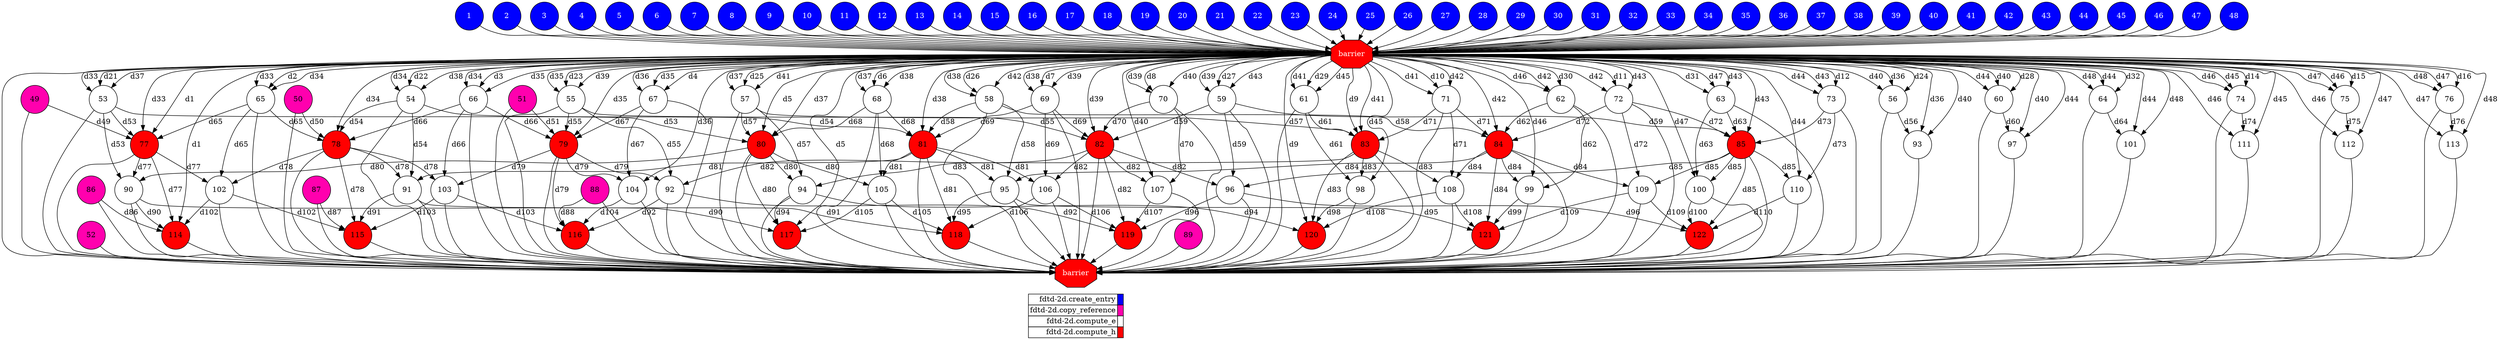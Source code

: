 digraph {
  rankdir=TB;
  labeljust="l";
  subgraph dependence_graph {
    ranksep=0.20;
    node[height=0.75];

1[shape=circle, style=filled fillcolor="#0000ff" fontcolor="#ffffff"];
2[shape=circle, style=filled fillcolor="#0000ff" fontcolor="#ffffff"];
3[shape=circle, style=filled fillcolor="#0000ff" fontcolor="#ffffff"];
4[shape=circle, style=filled fillcolor="#0000ff" fontcolor="#ffffff"];
5[shape=circle, style=filled fillcolor="#0000ff" fontcolor="#ffffff"];
6[shape=circle, style=filled fillcolor="#0000ff" fontcolor="#ffffff"];
7[shape=circle, style=filled fillcolor="#0000ff" fontcolor="#ffffff"];
8[shape=circle, style=filled fillcolor="#0000ff" fontcolor="#ffffff"];
9[shape=circle, style=filled fillcolor="#0000ff" fontcolor="#ffffff"];
10[shape=circle, style=filled fillcolor="#0000ff" fontcolor="#ffffff"];
11[shape=circle, style=filled fillcolor="#0000ff" fontcolor="#ffffff"];
12[shape=circle, style=filled fillcolor="#0000ff" fontcolor="#ffffff"];
13[shape=circle, style=filled fillcolor="#0000ff" fontcolor="#ffffff"];
14[shape=circle, style=filled fillcolor="#0000ff" fontcolor="#ffffff"];
15[shape=circle, style=filled fillcolor="#0000ff" fontcolor="#ffffff"];
16[shape=circle, style=filled fillcolor="#0000ff" fontcolor="#ffffff"];
17[shape=circle, style=filled fillcolor="#0000ff" fontcolor="#ffffff"];
18[shape=circle, style=filled fillcolor="#0000ff" fontcolor="#ffffff"];
19[shape=circle, style=filled fillcolor="#0000ff" fontcolor="#ffffff"];
20[shape=circle, style=filled fillcolor="#0000ff" fontcolor="#ffffff"];
21[shape=circle, style=filled fillcolor="#0000ff" fontcolor="#ffffff"];
22[shape=circle, style=filled fillcolor="#0000ff" fontcolor="#ffffff"];
23[shape=circle, style=filled fillcolor="#0000ff" fontcolor="#ffffff"];
24[shape=circle, style=filled fillcolor="#0000ff" fontcolor="#ffffff"];
25[shape=circle, style=filled fillcolor="#0000ff" fontcolor="#ffffff"];
26[shape=circle, style=filled fillcolor="#0000ff" fontcolor="#ffffff"];
27[shape=circle, style=filled fillcolor="#0000ff" fontcolor="#ffffff"];
28[shape=circle, style=filled fillcolor="#0000ff" fontcolor="#ffffff"];
29[shape=circle, style=filled fillcolor="#0000ff" fontcolor="#ffffff"];
30[shape=circle, style=filled fillcolor="#0000ff" fontcolor="#ffffff"];
31[shape=circle, style=filled fillcolor="#0000ff" fontcolor="#ffffff"];
32[shape=circle, style=filled fillcolor="#0000ff" fontcolor="#ffffff"];
33[shape=circle, style=filled fillcolor="#0000ff" fontcolor="#ffffff"];
34[shape=circle, style=filled fillcolor="#0000ff" fontcolor="#ffffff"];
35[shape=circle, style=filled fillcolor="#0000ff" fontcolor="#ffffff"];
36[shape=circle, style=filled fillcolor="#0000ff" fontcolor="#ffffff"];
37[shape=circle, style=filled fillcolor="#0000ff" fontcolor="#ffffff"];
38[shape=circle, style=filled fillcolor="#0000ff" fontcolor="#ffffff"];
39[shape=circle, style=filled fillcolor="#0000ff" fontcolor="#ffffff"];
40[shape=circle, style=filled fillcolor="#0000ff" fontcolor="#ffffff"];
41[shape=circle, style=filled fillcolor="#0000ff" fontcolor="#ffffff"];
42[shape=circle, style=filled fillcolor="#0000ff" fontcolor="#ffffff"];
43[shape=circle, style=filled fillcolor="#0000ff" fontcolor="#ffffff"];
44[shape=circle, style=filled fillcolor="#0000ff" fontcolor="#ffffff"];
45[shape=circle, style=filled fillcolor="#0000ff" fontcolor="#ffffff"];
46[shape=circle, style=filled fillcolor="#0000ff" fontcolor="#ffffff"];
47[shape=circle, style=filled fillcolor="#0000ff" fontcolor="#ffffff"];
48[shape=circle, style=filled fillcolor="#0000ff" fontcolor="#ffffff"];
Synchro1[label="barrier", shape=octagon, style=filled fillcolor="#ff0000" fontcolor="#FFFFFF"];
2 -> Synchro1;
9 -> Synchro1;
13 -> Synchro1;
48 -> Synchro1;
15 -> Synchro1;
32 -> Synchro1;
16 -> Synchro1;
34 -> Synchro1;
44 -> Synchro1;
41 -> Synchro1;
22 -> Synchro1;
26 -> Synchro1;
6 -> Synchro1;
43 -> Synchro1;
47 -> Synchro1;
25 -> Synchro1;
19 -> Synchro1;
24 -> Synchro1;
45 -> Synchro1;
14 -> Synchro1;
36 -> Synchro1;
8 -> Synchro1;
1 -> Synchro1;
10 -> Synchro1;
39 -> Synchro1;
4 -> Synchro1;
38 -> Synchro1;
18 -> Synchro1;
7 -> Synchro1;
37 -> Synchro1;
46 -> Synchro1;
28 -> Synchro1;
3 -> Synchro1;
42 -> Synchro1;
27 -> Synchro1;
17 -> Synchro1;
30 -> Synchro1;
20 -> Synchro1;
31 -> Synchro1;
5 -> Synchro1;
40 -> Synchro1;
29 -> Synchro1;
33 -> Synchro1;
23 -> Synchro1;
12 -> Synchro1;
11 -> Synchro1;
35 -> Synchro1;
21 -> Synchro1;
49[shape=circle, style=filled fillcolor="#ff00ae" fontcolor="#000000"];
50[shape=circle, style=filled fillcolor="#ff00ae" fontcolor="#000000"];
51[shape=circle, style=filled fillcolor="#ff00ae" fontcolor="#000000"];
52[shape=circle, style=filled fillcolor="#ff00ae" fontcolor="#000000"];
53[shape=circle, style=filled fillcolor="#ffffff" fontcolor="#000000"];
Synchro1 -> 53[ label="d21" ];
Synchro1 -> 53[ label="d37" ];
Synchro1 -> 53[ label="d33" ];
54[shape=circle, style=filled fillcolor="#ffffff" fontcolor="#000000"];
Synchro1 -> 54[ label="d22" ];
Synchro1 -> 54[ label="d38" ];
Synchro1 -> 54[ label="d34" ];
55[shape=circle, style=filled fillcolor="#ffffff" fontcolor="#000000"];
Synchro1 -> 55[ label="d23" ];
Synchro1 -> 55[ label="d39" ];
Synchro1 -> 55[ label="d35" ];
56[shape=circle, style=filled fillcolor="#ffffff" fontcolor="#000000"];
Synchro1 -> 56[ label="d24" ];
Synchro1 -> 56[ label="d40" ];
Synchro1 -> 56[ label="d36" ];
57[shape=circle, style=filled fillcolor="#ffffff" fontcolor="#000000"];
Synchro1 -> 57[ label="d25" ];
Synchro1 -> 57[ label="d41" ];
Synchro1 -> 57[ label="d37" ];
58[shape=circle, style=filled fillcolor="#ffffff" fontcolor="#000000"];
Synchro1 -> 58[ label="d26" ];
Synchro1 -> 58[ label="d42" ];
Synchro1 -> 58[ label="d38" ];
59[shape=circle, style=filled fillcolor="#ffffff" fontcolor="#000000"];
Synchro1 -> 59[ label="d27" ];
Synchro1 -> 59[ label="d43" ];
Synchro1 -> 59[ label="d39" ];
60[shape=circle, style=filled fillcolor="#ffffff" fontcolor="#000000"];
Synchro1 -> 60[ label="d28" ];
Synchro1 -> 60[ label="d44" ];
Synchro1 -> 60[ label="d40" ];
61[shape=circle, style=filled fillcolor="#ffffff" fontcolor="#000000"];
Synchro1 -> 61[ label="d29" ];
Synchro1 -> 61[ label="d45" ];
Synchro1 -> 61[ label="d41" ];
62[shape=circle, style=filled fillcolor="#ffffff" fontcolor="#000000"];
Synchro1 -> 62[ label="d30" ];
Synchro1 -> 62[ label="d46" ];
Synchro1 -> 62[ label="d42" ];
63[shape=circle, style=filled fillcolor="#ffffff" fontcolor="#000000"];
Synchro1 -> 63[ label="d31" ];
Synchro1 -> 63[ label="d47" ];
Synchro1 -> 63[ label="d43" ];
64[shape=circle, style=filled fillcolor="#ffffff" fontcolor="#000000"];
Synchro1 -> 64[ label="d32" ];
Synchro1 -> 64[ label="d48" ];
Synchro1 -> 64[ label="d44" ];
65[shape=circle, style=filled fillcolor="#ffffff" fontcolor="#000000"];
Synchro1 -> 65[ label="d2" ];
Synchro1 -> 65[ label="d34" ];
Synchro1 -> 65[ label="d33" ];
66[shape=circle, style=filled fillcolor="#ffffff" fontcolor="#000000"];
Synchro1 -> 66[ label="d3" ];
Synchro1 -> 66[ label="d35" ];
Synchro1 -> 66[ label="d34" ];
67[shape=circle, style=filled fillcolor="#ffffff" fontcolor="#000000"];
Synchro1 -> 67[ label="d4" ];
Synchro1 -> 67[ label="d36" ];
Synchro1 -> 67[ label="d35" ];
68[shape=circle, style=filled fillcolor="#ffffff" fontcolor="#000000"];
Synchro1 -> 68[ label="d6" ];
Synchro1 -> 68[ label="d38" ];
Synchro1 -> 68[ label="d37" ];
69[shape=circle, style=filled fillcolor="#ffffff" fontcolor="#000000"];
Synchro1 -> 69[ label="d7" ];
Synchro1 -> 69[ label="d39" ];
Synchro1 -> 69[ label="d38" ];
70[shape=circle, style=filled fillcolor="#ffffff" fontcolor="#000000"];
Synchro1 -> 70[ label="d8" ];
Synchro1 -> 70[ label="d40" ];
Synchro1 -> 70[ label="d39" ];
71[shape=circle, style=filled fillcolor="#ffffff" fontcolor="#000000"];
Synchro1 -> 71[ label="d10" ];
Synchro1 -> 71[ label="d42" ];
Synchro1 -> 71[ label="d41" ];
72[shape=circle, style=filled fillcolor="#ffffff" fontcolor="#000000"];
Synchro1 -> 72[ label="d11" ];
Synchro1 -> 72[ label="d43" ];
Synchro1 -> 72[ label="d42" ];
73[shape=circle, style=filled fillcolor="#ffffff" fontcolor="#000000"];
Synchro1 -> 73[ label="d12" ];
Synchro1 -> 73[ label="d44" ];
Synchro1 -> 73[ label="d43" ];
74[shape=circle, style=filled fillcolor="#ffffff" fontcolor="#000000"];
Synchro1 -> 74[ label="d14" ];
Synchro1 -> 74[ label="d46" ];
Synchro1 -> 74[ label="d45" ];
75[shape=circle, style=filled fillcolor="#ffffff" fontcolor="#000000"];
Synchro1 -> 75[ label="d15" ];
Synchro1 -> 75[ label="d47" ];
Synchro1 -> 75[ label="d46" ];
76[shape=circle, style=filled fillcolor="#ffffff" fontcolor="#000000"];
Synchro1 -> 76[ label="d16" ];
Synchro1 -> 76[ label="d48" ];
Synchro1 -> 76[ label="d47" ];
77[shape=circle, style=filled fillcolor="#ff0000" fontcolor="#000000"];
Synchro1 -> 77[ label="d33" ];
65 -> 77[ label="d65" ];
Synchro1 -> 77[ label="d1" ];
53 -> 77[ label="d53" ];
49 -> 77[ label="d49" ];
78[shape=circle, style=filled fillcolor="#ff0000" fontcolor="#000000"];
Synchro1 -> 78[ label="d34" ];
66 -> 78[ label="d66" ];
65 -> 78[ label="d65" ];
54 -> 78[ label="d54" ];
50 -> 78[ label="d50" ];
79[shape=circle, style=filled fillcolor="#ff0000" fontcolor="#000000"];
Synchro1 -> 79[ label="d35" ];
67 -> 79[ label="d67" ];
66 -> 79[ label="d66" ];
55 -> 79[ label="d55" ];
51 -> 79[ label="d51" ];
80[shape=circle, style=filled fillcolor="#ff0000" fontcolor="#000000"];
Synchro1 -> 80[ label="d37" ];
68 -> 80[ label="d68" ];
Synchro1 -> 80[ label="d5" ];
57 -> 80[ label="d57" ];
53 -> 80[ label="d53" ];
81[shape=circle, style=filled fillcolor="#ff0000" fontcolor="#000000"];
Synchro1 -> 81[ label="d38" ];
69 -> 81[ label="d69" ];
68 -> 81[ label="d68" ];
58 -> 81[ label="d58" ];
54 -> 81[ label="d54" ];
82[shape=circle, style=filled fillcolor="#ff0000" fontcolor="#000000"];
Synchro1 -> 82[ label="d39" ];
70 -> 82[ label="d70" ];
69 -> 82[ label="d69" ];
59 -> 82[ label="d59" ];
55 -> 82[ label="d55" ];
83[shape=circle, style=filled fillcolor="#ff0000" fontcolor="#000000"];
Synchro1 -> 83[ label="d41" ];
71 -> 83[ label="d71" ];
Synchro1 -> 83[ label="d9" ];
61 -> 83[ label="d61" ];
57 -> 83[ label="d57" ];
84[shape=circle, style=filled fillcolor="#ff0000" fontcolor="#000000"];
Synchro1 -> 84[ label="d42" ];
72 -> 84[ label="d72" ];
71 -> 84[ label="d71" ];
62 -> 84[ label="d62" ];
58 -> 84[ label="d58" ];
85[shape=circle, style=filled fillcolor="#ff0000" fontcolor="#000000"];
Synchro1 -> 85[ label="d43" ];
73 -> 85[ label="d73" ];
72 -> 85[ label="d72" ];
63 -> 85[ label="d63" ];
59 -> 85[ label="d59" ];
86[shape=circle, style=filled fillcolor="#ff00ae" fontcolor="#000000"];
87[shape=circle, style=filled fillcolor="#ff00ae" fontcolor="#000000"];
88[shape=circle, style=filled fillcolor="#ff00ae" fontcolor="#000000"];
89[shape=circle, style=filled fillcolor="#ff00ae" fontcolor="#000000"];
90[shape=circle, style=filled fillcolor="#ffffff" fontcolor="#000000"];
53 -> 90[ label="d53" ];
80 -> 90[ label="d80" ];
77 -> 90[ label="d77" ];
91[shape=circle, style=filled fillcolor="#ffffff" fontcolor="#000000"];
54 -> 91[ label="d54" ];
81 -> 91[ label="d81" ];
78 -> 91[ label="d78" ];
92[shape=circle, style=filled fillcolor="#ffffff" fontcolor="#000000"];
55 -> 92[ label="d55" ];
82 -> 92[ label="d82" ];
79 -> 92[ label="d79" ];
93[shape=circle, style=filled fillcolor="#ffffff" fontcolor="#000000"];
56 -> 93[ label="d56" ];
Synchro1 -> 93[ label="d40" ];
Synchro1 -> 93[ label="d36" ];
94[shape=circle, style=filled fillcolor="#ffffff" fontcolor="#000000"];
57 -> 94[ label="d57" ];
83 -> 94[ label="d83" ];
80 -> 94[ label="d80" ];
95[shape=circle, style=filled fillcolor="#ffffff" fontcolor="#000000"];
58 -> 95[ label="d58" ];
84 -> 95[ label="d84" ];
81 -> 95[ label="d81" ];
96[shape=circle, style=filled fillcolor="#ffffff" fontcolor="#000000"];
59 -> 96[ label="d59" ];
85 -> 96[ label="d85" ];
82 -> 96[ label="d82" ];
97[shape=circle, style=filled fillcolor="#ffffff" fontcolor="#000000"];
60 -> 97[ label="d60" ];
Synchro1 -> 97[ label="d44" ];
Synchro1 -> 97[ label="d40" ];
98[shape=circle, style=filled fillcolor="#ffffff" fontcolor="#000000"];
61 -> 98[ label="d61" ];
Synchro1 -> 98[ label="d45" ];
83 -> 98[ label="d83" ];
99[shape=circle, style=filled fillcolor="#ffffff" fontcolor="#000000"];
62 -> 99[ label="d62" ];
Synchro1 -> 99[ label="d46" ];
84 -> 99[ label="d84" ];
100[shape=circle, style=filled fillcolor="#ffffff" fontcolor="#000000"];
63 -> 100[ label="d63" ];
Synchro1 -> 100[ label="d47" ];
85 -> 100[ label="d85" ];
101[shape=circle, style=filled fillcolor="#ffffff" fontcolor="#000000"];
64 -> 101[ label="d64" ];
Synchro1 -> 101[ label="d48" ];
Synchro1 -> 101[ label="d44" ];
102[shape=circle, style=filled fillcolor="#ffffff" fontcolor="#000000"];
65 -> 102[ label="d65" ];
78 -> 102[ label="d78" ];
77 -> 102[ label="d77" ];
103[shape=circle, style=filled fillcolor="#ffffff" fontcolor="#000000"];
66 -> 103[ label="d66" ];
79 -> 103[ label="d79" ];
78 -> 103[ label="d78" ];
104[shape=circle, style=filled fillcolor="#ffffff" fontcolor="#000000"];
67 -> 104[ label="d67" ];
Synchro1 -> 104[ label="d36" ];
79 -> 104[ label="d79" ];
105[shape=circle, style=filled fillcolor="#ffffff" fontcolor="#000000"];
68 -> 105[ label="d68" ];
81 -> 105[ label="d81" ];
80 -> 105[ label="d80" ];
106[shape=circle, style=filled fillcolor="#ffffff" fontcolor="#000000"];
69 -> 106[ label="d69" ];
82 -> 106[ label="d82" ];
81 -> 106[ label="d81" ];
107[shape=circle, style=filled fillcolor="#ffffff" fontcolor="#000000"];
70 -> 107[ label="d70" ];
Synchro1 -> 107[ label="d40" ];
82 -> 107[ label="d82" ];
108[shape=circle, style=filled fillcolor="#ffffff" fontcolor="#000000"];
71 -> 108[ label="d71" ];
84 -> 108[ label="d84" ];
83 -> 108[ label="d83" ];
109[shape=circle, style=filled fillcolor="#ffffff" fontcolor="#000000"];
72 -> 109[ label="d72" ];
85 -> 109[ label="d85" ];
84 -> 109[ label="d84" ];
110[shape=circle, style=filled fillcolor="#ffffff" fontcolor="#000000"];
73 -> 110[ label="d73" ];
Synchro1 -> 110[ label="d44" ];
85 -> 110[ label="d85" ];
111[shape=circle, style=filled fillcolor="#ffffff" fontcolor="#000000"];
74 -> 111[ label="d74" ];
Synchro1 -> 111[ label="d46" ];
Synchro1 -> 111[ label="d45" ];
112[shape=circle, style=filled fillcolor="#ffffff" fontcolor="#000000"];
75 -> 112[ label="d75" ];
Synchro1 -> 112[ label="d47" ];
Synchro1 -> 112[ label="d46" ];
113[shape=circle, style=filled fillcolor="#ffffff" fontcolor="#000000"];
76 -> 113[ label="d76" ];
Synchro1 -> 113[ label="d48" ];
Synchro1 -> 113[ label="d47" ];
114[shape=circle, style=filled fillcolor="#ff0000" fontcolor="#000000"];
77 -> 114[ label="d77" ];
102 -> 114[ label="d102" ];
Synchro1 -> 114[ label="d1" ];
90 -> 114[ label="d90" ];
86 -> 114[ label="d86" ];
115[shape=circle, style=filled fillcolor="#ff0000" fontcolor="#000000"];
78 -> 115[ label="d78" ];
103 -> 115[ label="d103" ];
102 -> 115[ label="d102" ];
91 -> 115[ label="d91" ];
87 -> 115[ label="d87" ];
116[shape=circle, style=filled fillcolor="#ff0000" fontcolor="#000000"];
79 -> 116[ label="d79" ];
104 -> 116[ label="d104" ];
103 -> 116[ label="d103" ];
92 -> 116[ label="d92" ];
88 -> 116[ label="d88" ];
117[shape=circle, style=filled fillcolor="#ff0000" fontcolor="#000000"];
80 -> 117[ label="d80" ];
105 -> 117[ label="d105" ];
Synchro1 -> 117[ label="d5" ];
94 -> 117[ label="d94" ];
90 -> 117[ label="d90" ];
118[shape=circle, style=filled fillcolor="#ff0000" fontcolor="#000000"];
81 -> 118[ label="d81" ];
106 -> 118[ label="d106" ];
105 -> 118[ label="d105" ];
95 -> 118[ label="d95" ];
91 -> 118[ label="d91" ];
119[shape=circle, style=filled fillcolor="#ff0000" fontcolor="#000000"];
82 -> 119[ label="d82" ];
107 -> 119[ label="d107" ];
106 -> 119[ label="d106" ];
96 -> 119[ label="d96" ];
92 -> 119[ label="d92" ];
120[shape=circle, style=filled fillcolor="#ff0000" fontcolor="#000000"];
83 -> 120[ label="d83" ];
108 -> 120[ label="d108" ];
Synchro1 -> 120[ label="d9" ];
98 -> 120[ label="d98" ];
94 -> 120[ label="d94" ];
121[shape=circle, style=filled fillcolor="#ff0000" fontcolor="#000000"];
84 -> 121[ label="d84" ];
109 -> 121[ label="d109" ];
108 -> 121[ label="d108" ];
99 -> 121[ label="d99" ];
95 -> 121[ label="d95" ];
122[shape=circle, style=filled fillcolor="#ff0000" fontcolor="#000000"];
85 -> 122[ label="d85" ];
110 -> 122[ label="d110" ];
109 -> 122[ label="d109" ];
100 -> 122[ label="d100" ];
96 -> 122[ label="d96" ];
Synchro2[label="barrier", shape=octagon, style=filled fillcolor="#ff0000" fontcolor="#FFFFFF"];
Synchro1 -> Synchro2;
77 -> Synchro2;
69 -> Synchro2;
103 -> Synchro2;
113 -> Synchro2;
118 -> Synchro2;
71 -> Synchro2;
73 -> Synchro2;
115 -> Synchro2;
80 -> Synchro2;
109 -> Synchro2;
52 -> Synchro2;
65 -> Synchro2;
85 -> Synchro2;
114 -> Synchro2;
100 -> Synchro2;
74 -> Synchro2;
70 -> Synchro2;
121 -> Synchro2;
81 -> Synchro2;
92 -> Synchro2;
88 -> Synchro2;
75 -> Synchro2;
110 -> Synchro2;
90 -> Synchro2;
86 -> Synchro2;
79 -> Synchro2;
66 -> Synchro2;
93 -> Synchro2;
83 -> Synchro2;
97 -> Synchro2;
58 -> Synchro2;
64 -> Synchro2;
98 -> Synchro2;
117 -> Synchro2;
120 -> Synchro2;
57 -> Synchro2;
119 -> Synchro2;
53 -> Synchro2;
106 -> Synchro2;
56 -> Synchro2;
61 -> Synchro2;
63 -> Synchro2;
72 -> Synchro2;
59 -> Synchro2;
89 -> Synchro2;
62 -> Synchro2;
84 -> Synchro2;
76 -> Synchro2;
122 -> Synchro2;
49 -> Synchro2;
87 -> Synchro2;
99 -> Synchro2;
104 -> Synchro2;
108 -> Synchro2;
91 -> Synchro2;
94 -> Synchro2;
107 -> Synchro2;
95 -> Synchro2;
111 -> Synchro2;
50 -> Synchro2;
60 -> Synchro2;
102 -> Synchro2;
68 -> Synchro2;
105 -> Synchro2;
82 -> Synchro2;
55 -> Synchro2;
116 -> Synchro2;
96 -> Synchro2;
101 -> Synchro2;
54 -> Synchro2;
51 -> Synchro2;
67 -> Synchro2;
112 -> Synchro2;
78 -> Synchro2;  }
  subgraph legend {
    rank=sink;
    node [shape=plaintext, height=0.75];
    ranksep=0.20;
    label = "Legend";
    key [label=<
      <table border="0" cellpadding="2" cellspacing="0" cellborder="1">
<tr>
<td align="right">fdtd-2d.create_entry</td>
<td bgcolor="#0000ff">&nbsp;</td>
</tr>
<tr>
<td align="right">fdtd-2d.copy_reference</td>
<td bgcolor="#ff00ae">&nbsp;</td>
</tr>
<tr>
<td align="right">fdtd-2d.compute_e</td>
<td bgcolor="#ffffff">&nbsp;</td>
</tr>
<tr>
<td align="right">fdtd-2d.compute_h</td>
<td bgcolor="#ff0000">&nbsp;</td>
</tr>
      </table>
    >]
  }
}
